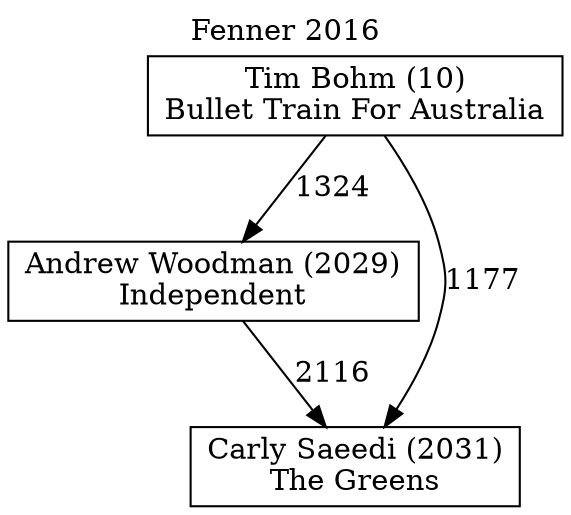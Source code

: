 // House preference flow
digraph "Carly Saeedi (2031)_Fenner_2016" {
	graph [label="Fenner 2016" labelloc=t mclimit=10]
	node [shape=box]
	"Andrew Woodman (2029)" [label="Andrew Woodman (2029)
Independent"]
	"Tim Bohm (10)" [label="Tim Bohm (10)
Bullet Train For Australia"]
	"Carly Saeedi (2031)" [label="Carly Saeedi (2031)
The Greens"]
	"Tim Bohm (10)" -> "Andrew Woodman (2029)" [label=1324]
	"Andrew Woodman (2029)" -> "Carly Saeedi (2031)" [label=2116]
	"Tim Bohm (10)" -> "Carly Saeedi (2031)" [label=1177]
}
